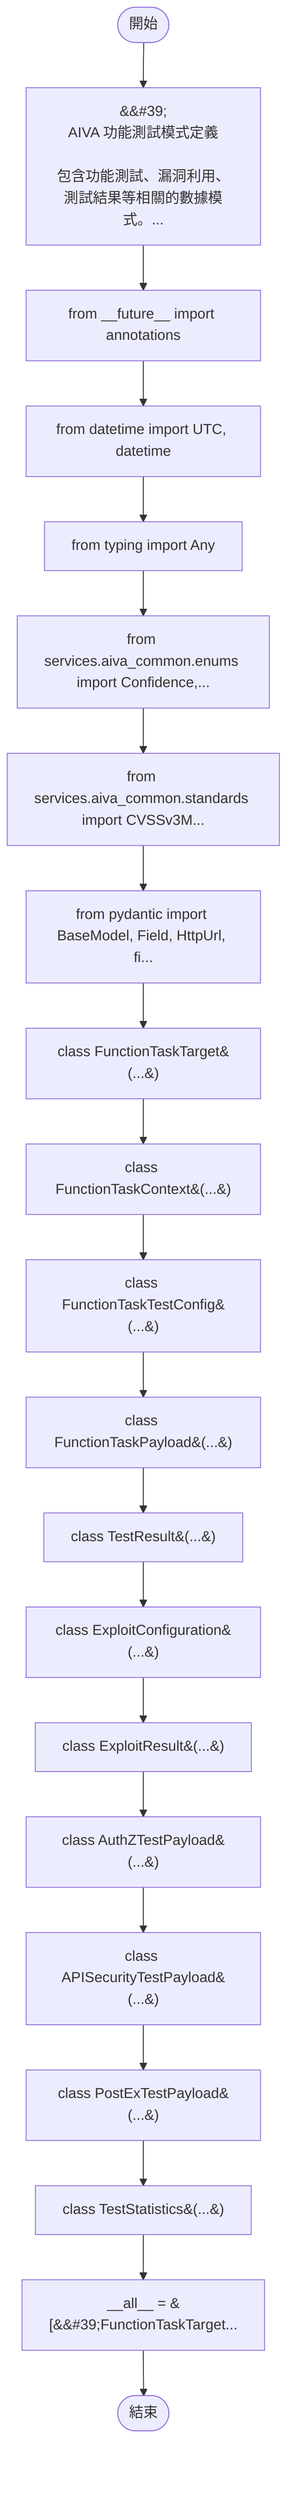 flowchart TB
    n1([開始])
    n2([結束])
    n3[&amp;&#35;39;\nAIVA 功能測試模式定義\n\n包含功能測試、漏洞利用、測試結果等相關的數據模式。...]
    n4[from __future__ import annotations]
    n5[from datetime import UTC, datetime]
    n6[from typing import Any]
    n7[from services.aiva_common.enums import Confidence,...]
    n8[from services.aiva_common.standards import CVSSv3M...]
    n9[from pydantic import BaseModel, Field, HttpUrl, fi...]
    n10[class FunctionTaskTarget&#40;...&#41;]
    n11[class FunctionTaskContext&#40;...&#41;]
    n12[class FunctionTaskTestConfig&#40;...&#41;]
    n13[class FunctionTaskPayload&#40;...&#41;]
    n14[class TestResult&#40;...&#41;]
    n15[class ExploitConfiguration&#40;...&#41;]
    n16[class ExploitResult&#40;...&#41;]
    n17[class AuthZTestPayload&#40;...&#41;]
    n18[class APISecurityTestPayload&#40;...&#41;]
    n19[class PostExTestPayload&#40;...&#41;]
    n20[class TestStatistics&#40;...&#41;]
    n21[__all__ = &#91;&amp;&#35;39;FunctionTaskTarget...]
    n1 --> n3
    n3 --> n4
    n4 --> n5
    n5 --> n6
    n6 --> n7
    n7 --> n8
    n8 --> n9
    n9 --> n10
    n10 --> n11
    n11 --> n12
    n12 --> n13
    n13 --> n14
    n14 --> n15
    n15 --> n16
    n16 --> n17
    n17 --> n18
    n18 --> n19
    n19 --> n20
    n20 --> n21
    n21 --> n2